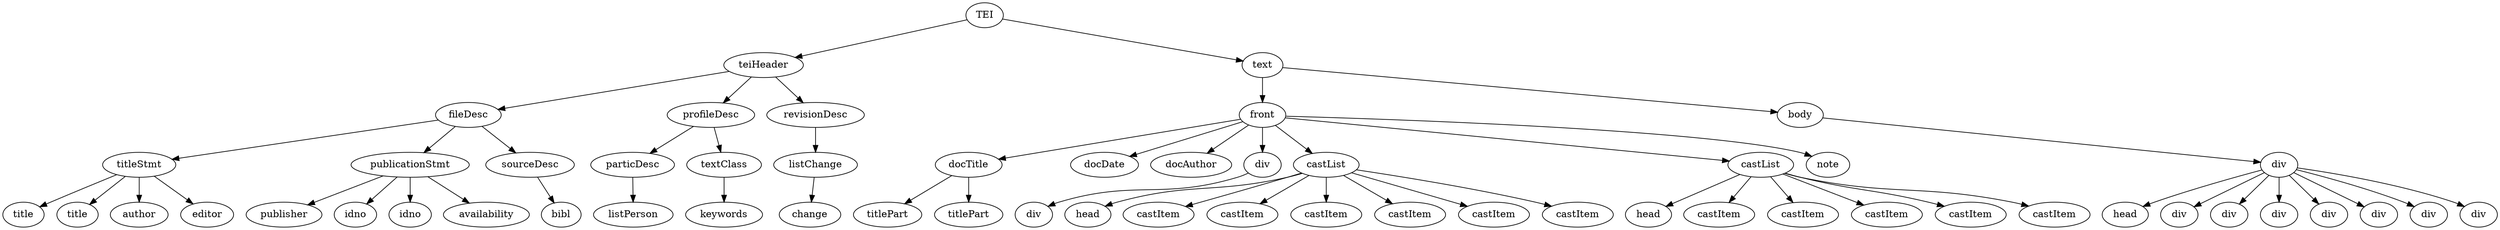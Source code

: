 digraph Tree {
	"t0" [label = "TEI"];
	"t1" [label = "teiHeader"];
	"t2" [label = "fileDesc"];
	"t3" [label = "titleStmt"];
	"t4" [label = "title"];
	"t5" [label = "title"];
	"t6" [label = "author"];
	"t7" [label = "editor"];
	"t8" [label = "publicationStmt"];
	"t9" [label = "publisher"];
	"t10" [label = "idno"];
	"t11" [label = "idno"];
	"t12" [label = "availability"];
	"t13" [label = "sourceDesc"];
	"t14" [label = "bibl"];
	"t15" [label = "profileDesc"];
	"t16" [label = "particDesc"];
	"t17" [label = "listPerson"];
	"t18" [label = "textClass"];
	"t19" [label = "keywords"];
	"t20" [label = "revisionDesc"];
	"t21" [label = "listChange"];
	"t22" [label = "change"];
	"t23" [label = "text"];
	"t24" [label = "front"];
	"t25" [label = "docTitle"];
	"t26" [label = "titlePart"];
	"t27" [label = "titlePart"];
	"t28" [label = "docDate"];
	"t29" [label = "docAuthor"];
	"t30" [label = "div"];
	"t31" [label = "div"];
	"t32" [label = "castList"];
	"t33" [label = "head"];
	"t34" [label = "castItem"];
	"t35" [label = "castItem"];
	"t36" [label = "castItem"];
	"t37" [label = "castItem"];
	"t38" [label = "castItem"];
	"t39" [label = "castItem"];
	"t40" [label = "castList"];
	"t41" [label = "head"];
	"t42" [label = "castItem"];
	"t43" [label = "castItem"];
	"t44" [label = "castItem"];
	"t45" [label = "castItem"];
	"t46" [label = "castItem"];
	"t47" [label = "note"];
	"t48" [label = "body"];
	"t49" [label = "div"];
	"t50" [label = "head"];
	"t51" [label = "div"];
	"t52" [label = "div"];
	"t53" [label = "div"];
	"t54" [label = "div"];
	"t55" [label = "div"];
	"t56" [label = "div"];
	"t57" [label = "div"];
	"t0" -> "t1";
	"t1" -> "t2";
	"t2" -> "t3";
	"t3" -> "t4";
	"t3" -> "t5";
	"t3" -> "t6";
	"t3" -> "t7";
	"t2" -> "t8";
	"t8" -> "t9";
	"t8" -> "t10";
	"t8" -> "t11";
	"t8" -> "t12";
	"t2" -> "t13";
	"t13" -> "t14";
	"t1" -> "t15";
	"t15" -> "t16";
	"t16" -> "t17";
	"t15" -> "t18";
	"t18" -> "t19";
	"t1" -> "t20";
	"t20" -> "t21";
	"t21" -> "t22";
	"t0" -> "t23";
	"t23" -> "t24";
	"t24" -> "t25";
	"t25" -> "t26";
	"t25" -> "t27";
	"t24" -> "t28";
	"t24" -> "t29";
	"t24" -> "t30";
	"t30" -> "t31";
	"t24" -> "t32";
	"t32" -> "t33";
	"t32" -> "t34";
	"t32" -> "t35";
	"t32" -> "t36";
	"t32" -> "t37";
	"t32" -> "t38";
	"t32" -> "t39";
	"t24" -> "t40";
	"t40" -> "t41";
	"t40" -> "t42";
	"t40" -> "t43";
	"t40" -> "t44";
	"t40" -> "t45";
	"t40" -> "t46";
	"t24" -> "t47";
	"t23" -> "t48";
	"t48" -> "t49";
	"t49" -> "t50";
	"t49" -> "t51";
	"t49" -> "t52";
	"t49" -> "t53";
	"t49" -> "t54";
	"t49" -> "t55";
	"t49" -> "t56";
	"t49" -> "t57";
}
